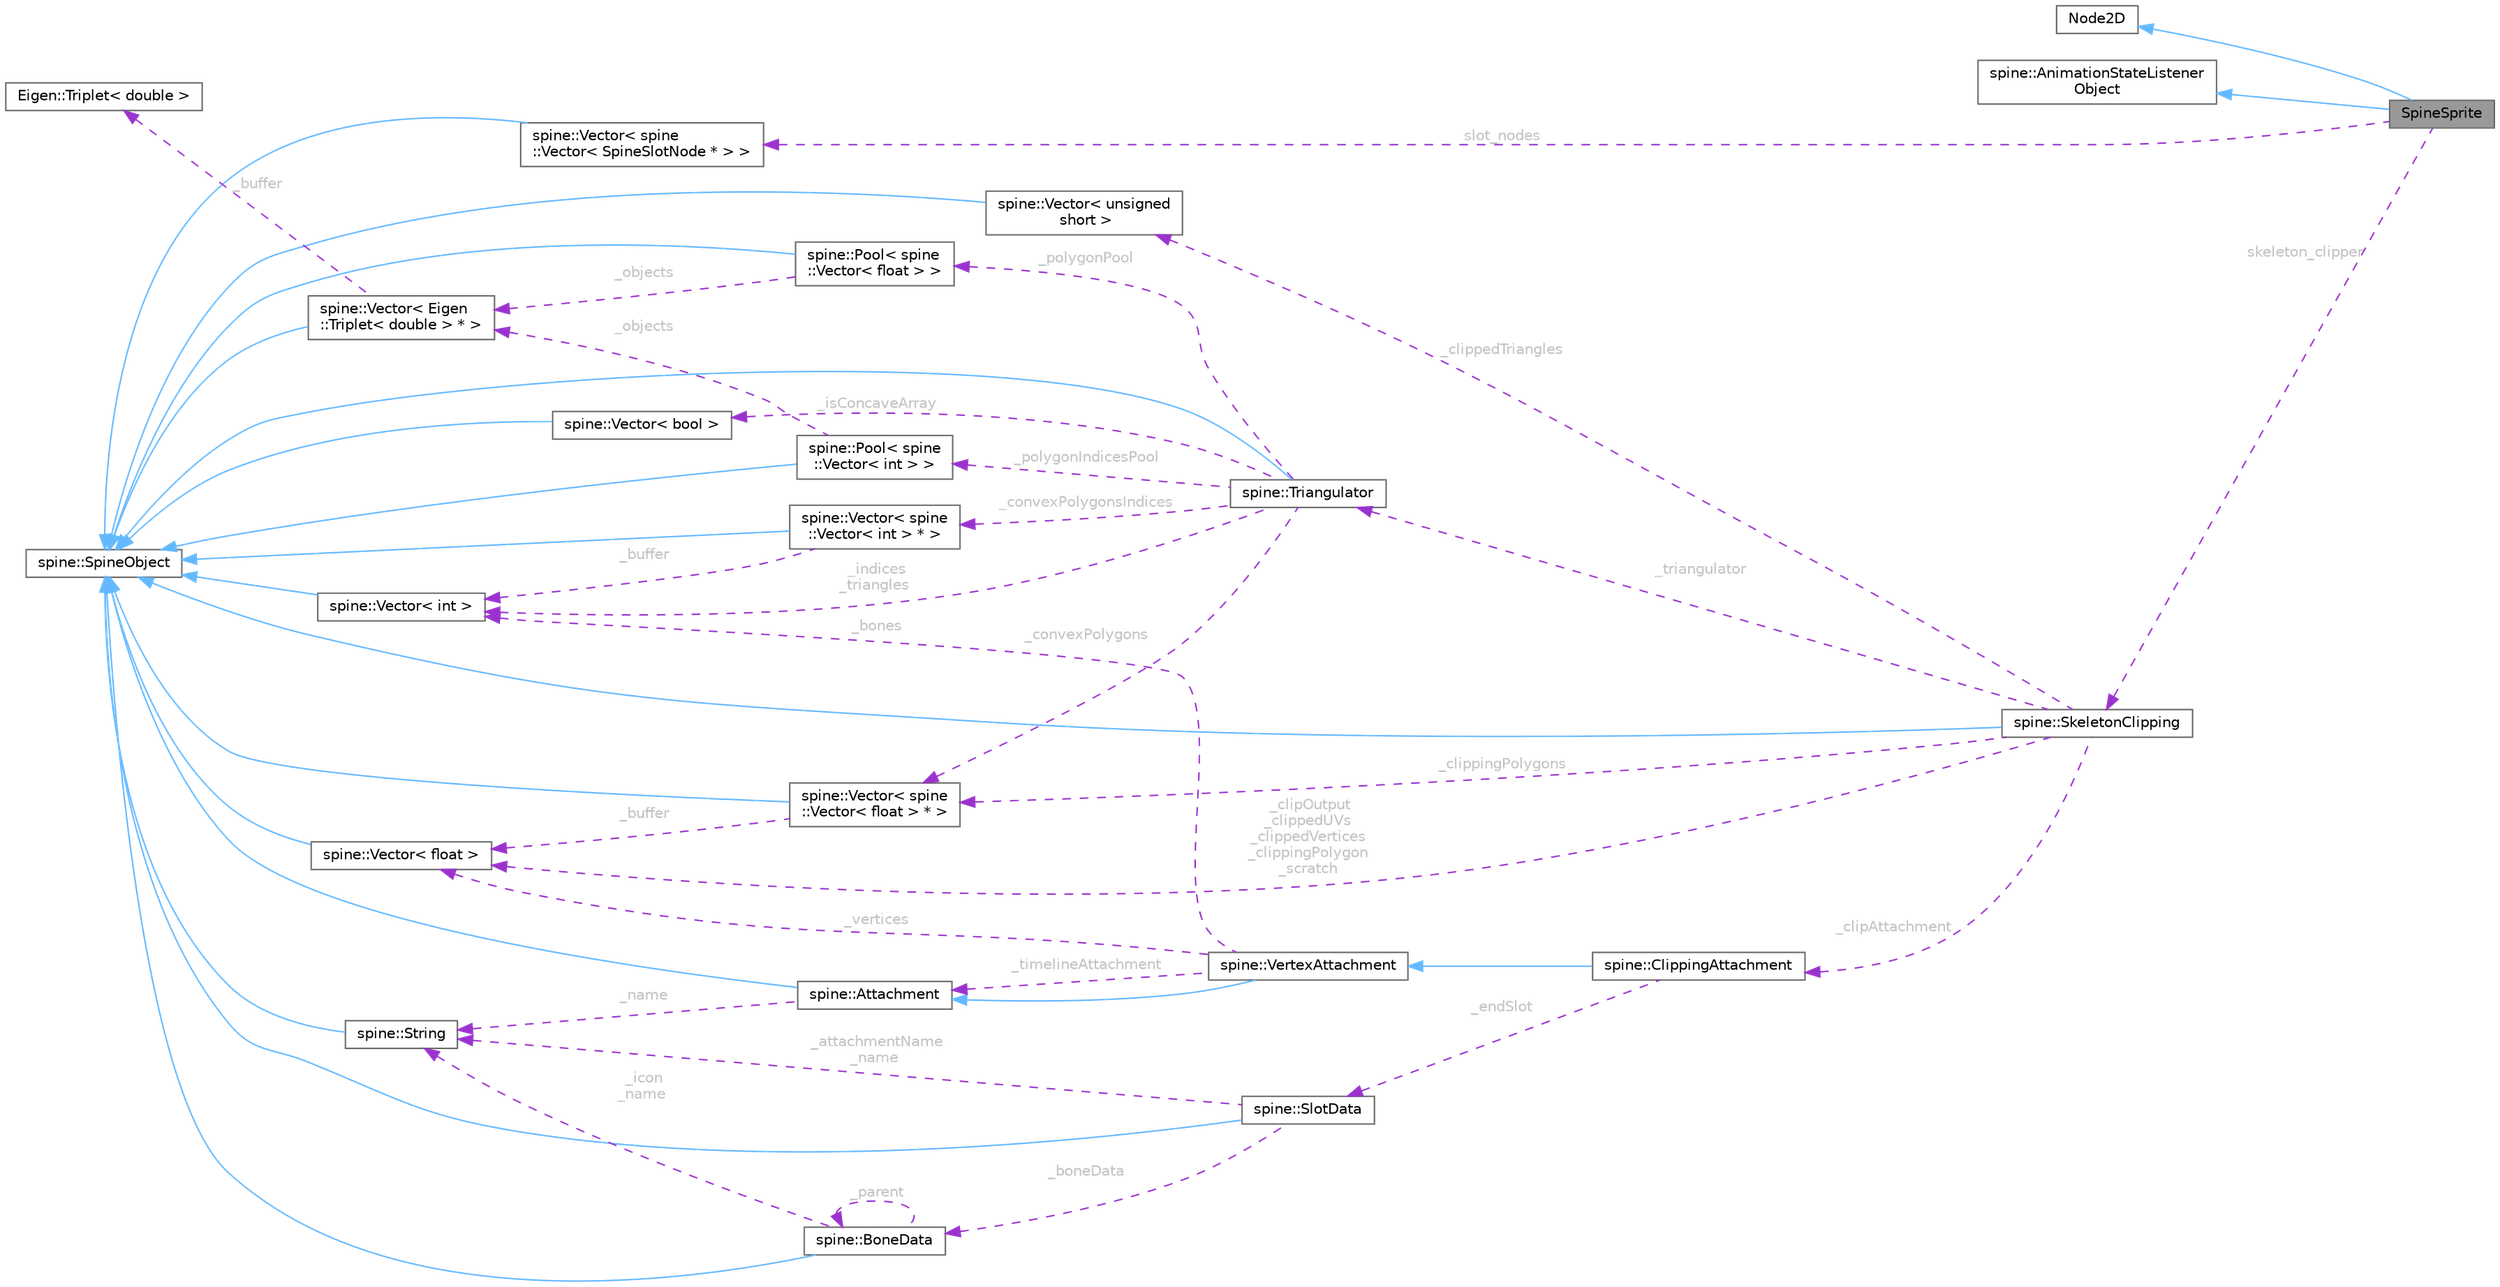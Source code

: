 digraph "SpineSprite"
{
 // LATEX_PDF_SIZE
  bgcolor="transparent";
  edge [fontname=Helvetica,fontsize=10,labelfontname=Helvetica,labelfontsize=10];
  node [fontname=Helvetica,fontsize=10,shape=box,height=0.2,width=0.4];
  rankdir="LR";
  Node1 [id="Node000001",label="SpineSprite",height=0.2,width=0.4,color="gray40", fillcolor="grey60", style="filled", fontcolor="black",tooltip=" "];
  Node2 -> Node1 [id="edge1_Node000001_Node000002",dir="back",color="steelblue1",style="solid",tooltip=" "];
  Node2 [id="Node000002",label="Node2D",height=0.2,width=0.4,color="gray40", fillcolor="white", style="filled",tooltip=" "];
  Node3 -> Node1 [id="edge2_Node000001_Node000003",dir="back",color="steelblue1",style="solid",tooltip=" "];
  Node3 [id="Node000003",label="spine::AnimationStateListener\lObject",height=0.2,width=0.4,color="gray40", fillcolor="white", style="filled",URL="$classspine_1_1_animation_state_listener_object.html",tooltip="Abstract class to inherit from to create a callback object"];
  Node4 -> Node1 [id="edge3_Node000001_Node000004",dir="back",color="darkorchid3",style="dashed",tooltip=" ",label=" slot_nodes",fontcolor="grey" ];
  Node4 [id="Node000004",label="spine::Vector\< spine\l::Vector\< SpineSlotNode * \> \>",height=0.2,width=0.4,color="gray40", fillcolor="white", style="filled",URL="$classspine_1_1_vector.html",tooltip=" "];
  Node5 -> Node4 [id="edge4_Node000004_Node000005",dir="back",color="steelblue1",style="solid",tooltip=" "];
  Node5 [id="Node000005",label="spine::SpineObject",height=0.2,width=0.4,color="gray40", fillcolor="white", style="filled",URL="$classspine_1_1_spine_object.html",tooltip=" "];
  Node6 -> Node1 [id="edge5_Node000001_Node000006",dir="back",color="darkorchid3",style="dashed",tooltip=" ",label=" skeleton_clipper",fontcolor="grey" ];
  Node6 [id="Node000006",label="spine::SkeletonClipping",height=0.2,width=0.4,color="gray40", fillcolor="white", style="filled",URL="$classspine_1_1_skeleton_clipping.html",tooltip=" "];
  Node5 -> Node6 [id="edge6_Node000006_Node000005",dir="back",color="steelblue1",style="solid",tooltip=" "];
  Node7 -> Node6 [id="edge7_Node000006_Node000007",dir="back",color="darkorchid3",style="dashed",tooltip=" ",label=" _triangulator",fontcolor="grey" ];
  Node7 [id="Node000007",label="spine::Triangulator",height=0.2,width=0.4,color="gray40", fillcolor="white", style="filled",URL="$classspine_1_1_triangulator.html",tooltip=" "];
  Node5 -> Node7 [id="edge8_Node000007_Node000005",dir="back",color="steelblue1",style="solid",tooltip=" "];
  Node8 -> Node7 [id="edge9_Node000007_Node000008",dir="back",color="darkorchid3",style="dashed",tooltip=" ",label=" _convexPolygons",fontcolor="grey" ];
  Node8 [id="Node000008",label="spine::Vector\< spine\l::Vector\< float \> * \>",height=0.2,width=0.4,color="gray40", fillcolor="white", style="filled",URL="$classspine_1_1_vector.html",tooltip=" "];
  Node5 -> Node8 [id="edge10_Node000008_Node000005",dir="back",color="steelblue1",style="solid",tooltip=" "];
  Node9 -> Node8 [id="edge11_Node000008_Node000009",dir="back",color="darkorchid3",style="dashed",tooltip=" ",label=" _buffer",fontcolor="grey" ];
  Node9 [id="Node000009",label="spine::Vector\< float \>",height=0.2,width=0.4,color="gray40", fillcolor="white", style="filled",URL="$classspine_1_1_vector.html",tooltip=" "];
  Node5 -> Node9 [id="edge12_Node000009_Node000005",dir="back",color="steelblue1",style="solid",tooltip=" "];
  Node10 -> Node7 [id="edge13_Node000007_Node000010",dir="back",color="darkorchid3",style="dashed",tooltip=" ",label=" _convexPolygonsIndices",fontcolor="grey" ];
  Node10 [id="Node000010",label="spine::Vector\< spine\l::Vector\< int \> * \>",height=0.2,width=0.4,color="gray40", fillcolor="white", style="filled",URL="$classspine_1_1_vector.html",tooltip=" "];
  Node5 -> Node10 [id="edge14_Node000010_Node000005",dir="back",color="steelblue1",style="solid",tooltip=" "];
  Node11 -> Node10 [id="edge15_Node000010_Node000011",dir="back",color="darkorchid3",style="dashed",tooltip=" ",label=" _buffer",fontcolor="grey" ];
  Node11 [id="Node000011",label="spine::Vector\< int \>",height=0.2,width=0.4,color="gray40", fillcolor="white", style="filled",URL="$classspine_1_1_vector.html",tooltip=" "];
  Node5 -> Node11 [id="edge16_Node000011_Node000005",dir="back",color="steelblue1",style="solid",tooltip=" "];
  Node11 -> Node7 [id="edge17_Node000007_Node000011",dir="back",color="darkorchid3",style="dashed",tooltip=" ",label=" _indices\n_triangles",fontcolor="grey" ];
  Node12 -> Node7 [id="edge18_Node000007_Node000012",dir="back",color="darkorchid3",style="dashed",tooltip=" ",label=" _isConcaveArray",fontcolor="grey" ];
  Node12 [id="Node000012",label="spine::Vector\< bool \>",height=0.2,width=0.4,color="gray40", fillcolor="white", style="filled",URL="$classspine_1_1_vector.html",tooltip=" "];
  Node5 -> Node12 [id="edge19_Node000012_Node000005",dir="back",color="steelblue1",style="solid",tooltip=" "];
  Node13 -> Node7 [id="edge20_Node000007_Node000013",dir="back",color="darkorchid3",style="dashed",tooltip=" ",label=" _polygonPool",fontcolor="grey" ];
  Node13 [id="Node000013",label="spine::Pool\< spine\l::Vector\< float \> \>",height=0.2,width=0.4,color="gray40", fillcolor="white", style="filled",URL="$classspine_1_1_pool.html",tooltip=" "];
  Node5 -> Node13 [id="edge21_Node000013_Node000005",dir="back",color="steelblue1",style="solid",tooltip=" "];
  Node14 -> Node13 [id="edge22_Node000013_Node000014",dir="back",color="darkorchid3",style="dashed",tooltip=" ",label=" _objects",fontcolor="grey" ];
  Node14 [id="Node000014",label="spine::Vector\< Eigen\l::Triplet\< double \> * \>",height=0.2,width=0.4,color="gray40", fillcolor="white", style="filled",URL="$classspine_1_1_vector.html",tooltip=" "];
  Node5 -> Node14 [id="edge23_Node000014_Node000005",dir="back",color="steelblue1",style="solid",tooltip=" "];
  Node15 -> Node14 [id="edge24_Node000014_Node000015",dir="back",color="darkorchid3",style="dashed",tooltip=" ",label=" _buffer",fontcolor="grey" ];
  Node15 [id="Node000015",label="Eigen::Triplet\< double \>",height=0.2,width=0.4,color="gray40", fillcolor="white", style="filled",URL="$class_eigen_1_1_triplet.html",tooltip=" "];
  Node16 -> Node7 [id="edge25_Node000007_Node000016",dir="back",color="darkorchid3",style="dashed",tooltip=" ",label=" _polygonIndicesPool",fontcolor="grey" ];
  Node16 [id="Node000016",label="spine::Pool\< spine\l::Vector\< int \> \>",height=0.2,width=0.4,color="gray40", fillcolor="white", style="filled",URL="$classspine_1_1_pool.html",tooltip=" "];
  Node5 -> Node16 [id="edge26_Node000016_Node000005",dir="back",color="steelblue1",style="solid",tooltip=" "];
  Node14 -> Node16 [id="edge27_Node000016_Node000014",dir="back",color="darkorchid3",style="dashed",tooltip=" ",label=" _objects",fontcolor="grey" ];
  Node9 -> Node6 [id="edge28_Node000006_Node000009",dir="back",color="darkorchid3",style="dashed",tooltip=" ",label=" _clipOutput\n_clippedUVs\n_clippedVertices\n_clippingPolygon\n_scratch",fontcolor="grey" ];
  Node17 -> Node6 [id="edge29_Node000006_Node000017",dir="back",color="darkorchid3",style="dashed",tooltip=" ",label=" _clippedTriangles",fontcolor="grey" ];
  Node17 [id="Node000017",label="spine::Vector\< unsigned\l short \>",height=0.2,width=0.4,color="gray40", fillcolor="white", style="filled",URL="$classspine_1_1_vector.html",tooltip=" "];
  Node5 -> Node17 [id="edge30_Node000017_Node000005",dir="back",color="steelblue1",style="solid",tooltip=" "];
  Node18 -> Node6 [id="edge31_Node000006_Node000018",dir="back",color="darkorchid3",style="dashed",tooltip=" ",label=" _clipAttachment",fontcolor="grey" ];
  Node18 [id="Node000018",label="spine::ClippingAttachment",height=0.2,width=0.4,color="gray40", fillcolor="white", style="filled",URL="$classspine_1_1_clipping_attachment.html",tooltip=" "];
  Node19 -> Node18 [id="edge32_Node000018_Node000019",dir="back",color="steelblue1",style="solid",tooltip=" "];
  Node19 [id="Node000019",label="spine::VertexAttachment",height=0.2,width=0.4,color="gray40", fillcolor="white", style="filled",URL="$classspine_1_1_vertex_attachment.html",tooltip="An attachment with vertices that are transformed by one or more bones and can be deformed by a slot's..."];
  Node20 -> Node19 [id="edge33_Node000019_Node000020",dir="back",color="steelblue1",style="solid",tooltip=" "];
  Node20 [id="Node000020",label="spine::Attachment",height=0.2,width=0.4,color="gray40", fillcolor="white", style="filled",URL="$classspine_1_1_attachment.html",tooltip=" "];
  Node5 -> Node20 [id="edge34_Node000020_Node000005",dir="back",color="steelblue1",style="solid",tooltip=" "];
  Node21 -> Node20 [id="edge35_Node000020_Node000021",dir="back",color="darkorchid3",style="dashed",tooltip=" ",label=" _name",fontcolor="grey" ];
  Node21 [id="Node000021",label="spine::String",height=0.2,width=0.4,color="gray40", fillcolor="white", style="filled",URL="$classspine_1_1_string.html",tooltip=" "];
  Node5 -> Node21 [id="edge36_Node000021_Node000005",dir="back",color="steelblue1",style="solid",tooltip=" "];
  Node11 -> Node19 [id="edge37_Node000019_Node000011",dir="back",color="darkorchid3",style="dashed",tooltip=" ",label=" _bones",fontcolor="grey" ];
  Node9 -> Node19 [id="edge38_Node000019_Node000009",dir="back",color="darkorchid3",style="dashed",tooltip=" ",label=" _vertices",fontcolor="grey" ];
  Node20 -> Node19 [id="edge39_Node000019_Node000020",dir="back",color="darkorchid3",style="dashed",tooltip=" ",label=" _timelineAttachment",fontcolor="grey" ];
  Node22 -> Node18 [id="edge40_Node000018_Node000022",dir="back",color="darkorchid3",style="dashed",tooltip=" ",label=" _endSlot",fontcolor="grey" ];
  Node22 [id="Node000022",label="spine::SlotData",height=0.2,width=0.4,color="gray40", fillcolor="white", style="filled",URL="$classspine_1_1_slot_data.html",tooltip=" "];
  Node5 -> Node22 [id="edge41_Node000022_Node000005",dir="back",color="steelblue1",style="solid",tooltip=" "];
  Node21 -> Node22 [id="edge42_Node000022_Node000021",dir="back",color="darkorchid3",style="dashed",tooltip=" ",label=" _attachmentName\n_name",fontcolor="grey" ];
  Node23 -> Node22 [id="edge43_Node000022_Node000023",dir="back",color="darkorchid3",style="dashed",tooltip=" ",label=" _boneData",fontcolor="grey" ];
  Node23 [id="Node000023",label="spine::BoneData",height=0.2,width=0.4,color="gray40", fillcolor="white", style="filled",URL="$classspine_1_1_bone_data.html",tooltip=" "];
  Node5 -> Node23 [id="edge44_Node000023_Node000005",dir="back",color="steelblue1",style="solid",tooltip=" "];
  Node21 -> Node23 [id="edge45_Node000023_Node000021",dir="back",color="darkorchid3",style="dashed",tooltip=" ",label=" _icon\n_name",fontcolor="grey" ];
  Node23 -> Node23 [id="edge46_Node000023_Node000023",dir="back",color="darkorchid3",style="dashed",tooltip=" ",label=" _parent",fontcolor="grey" ];
  Node8 -> Node6 [id="edge47_Node000006_Node000008",dir="back",color="darkorchid3",style="dashed",tooltip=" ",label=" _clippingPolygons",fontcolor="grey" ];
}
